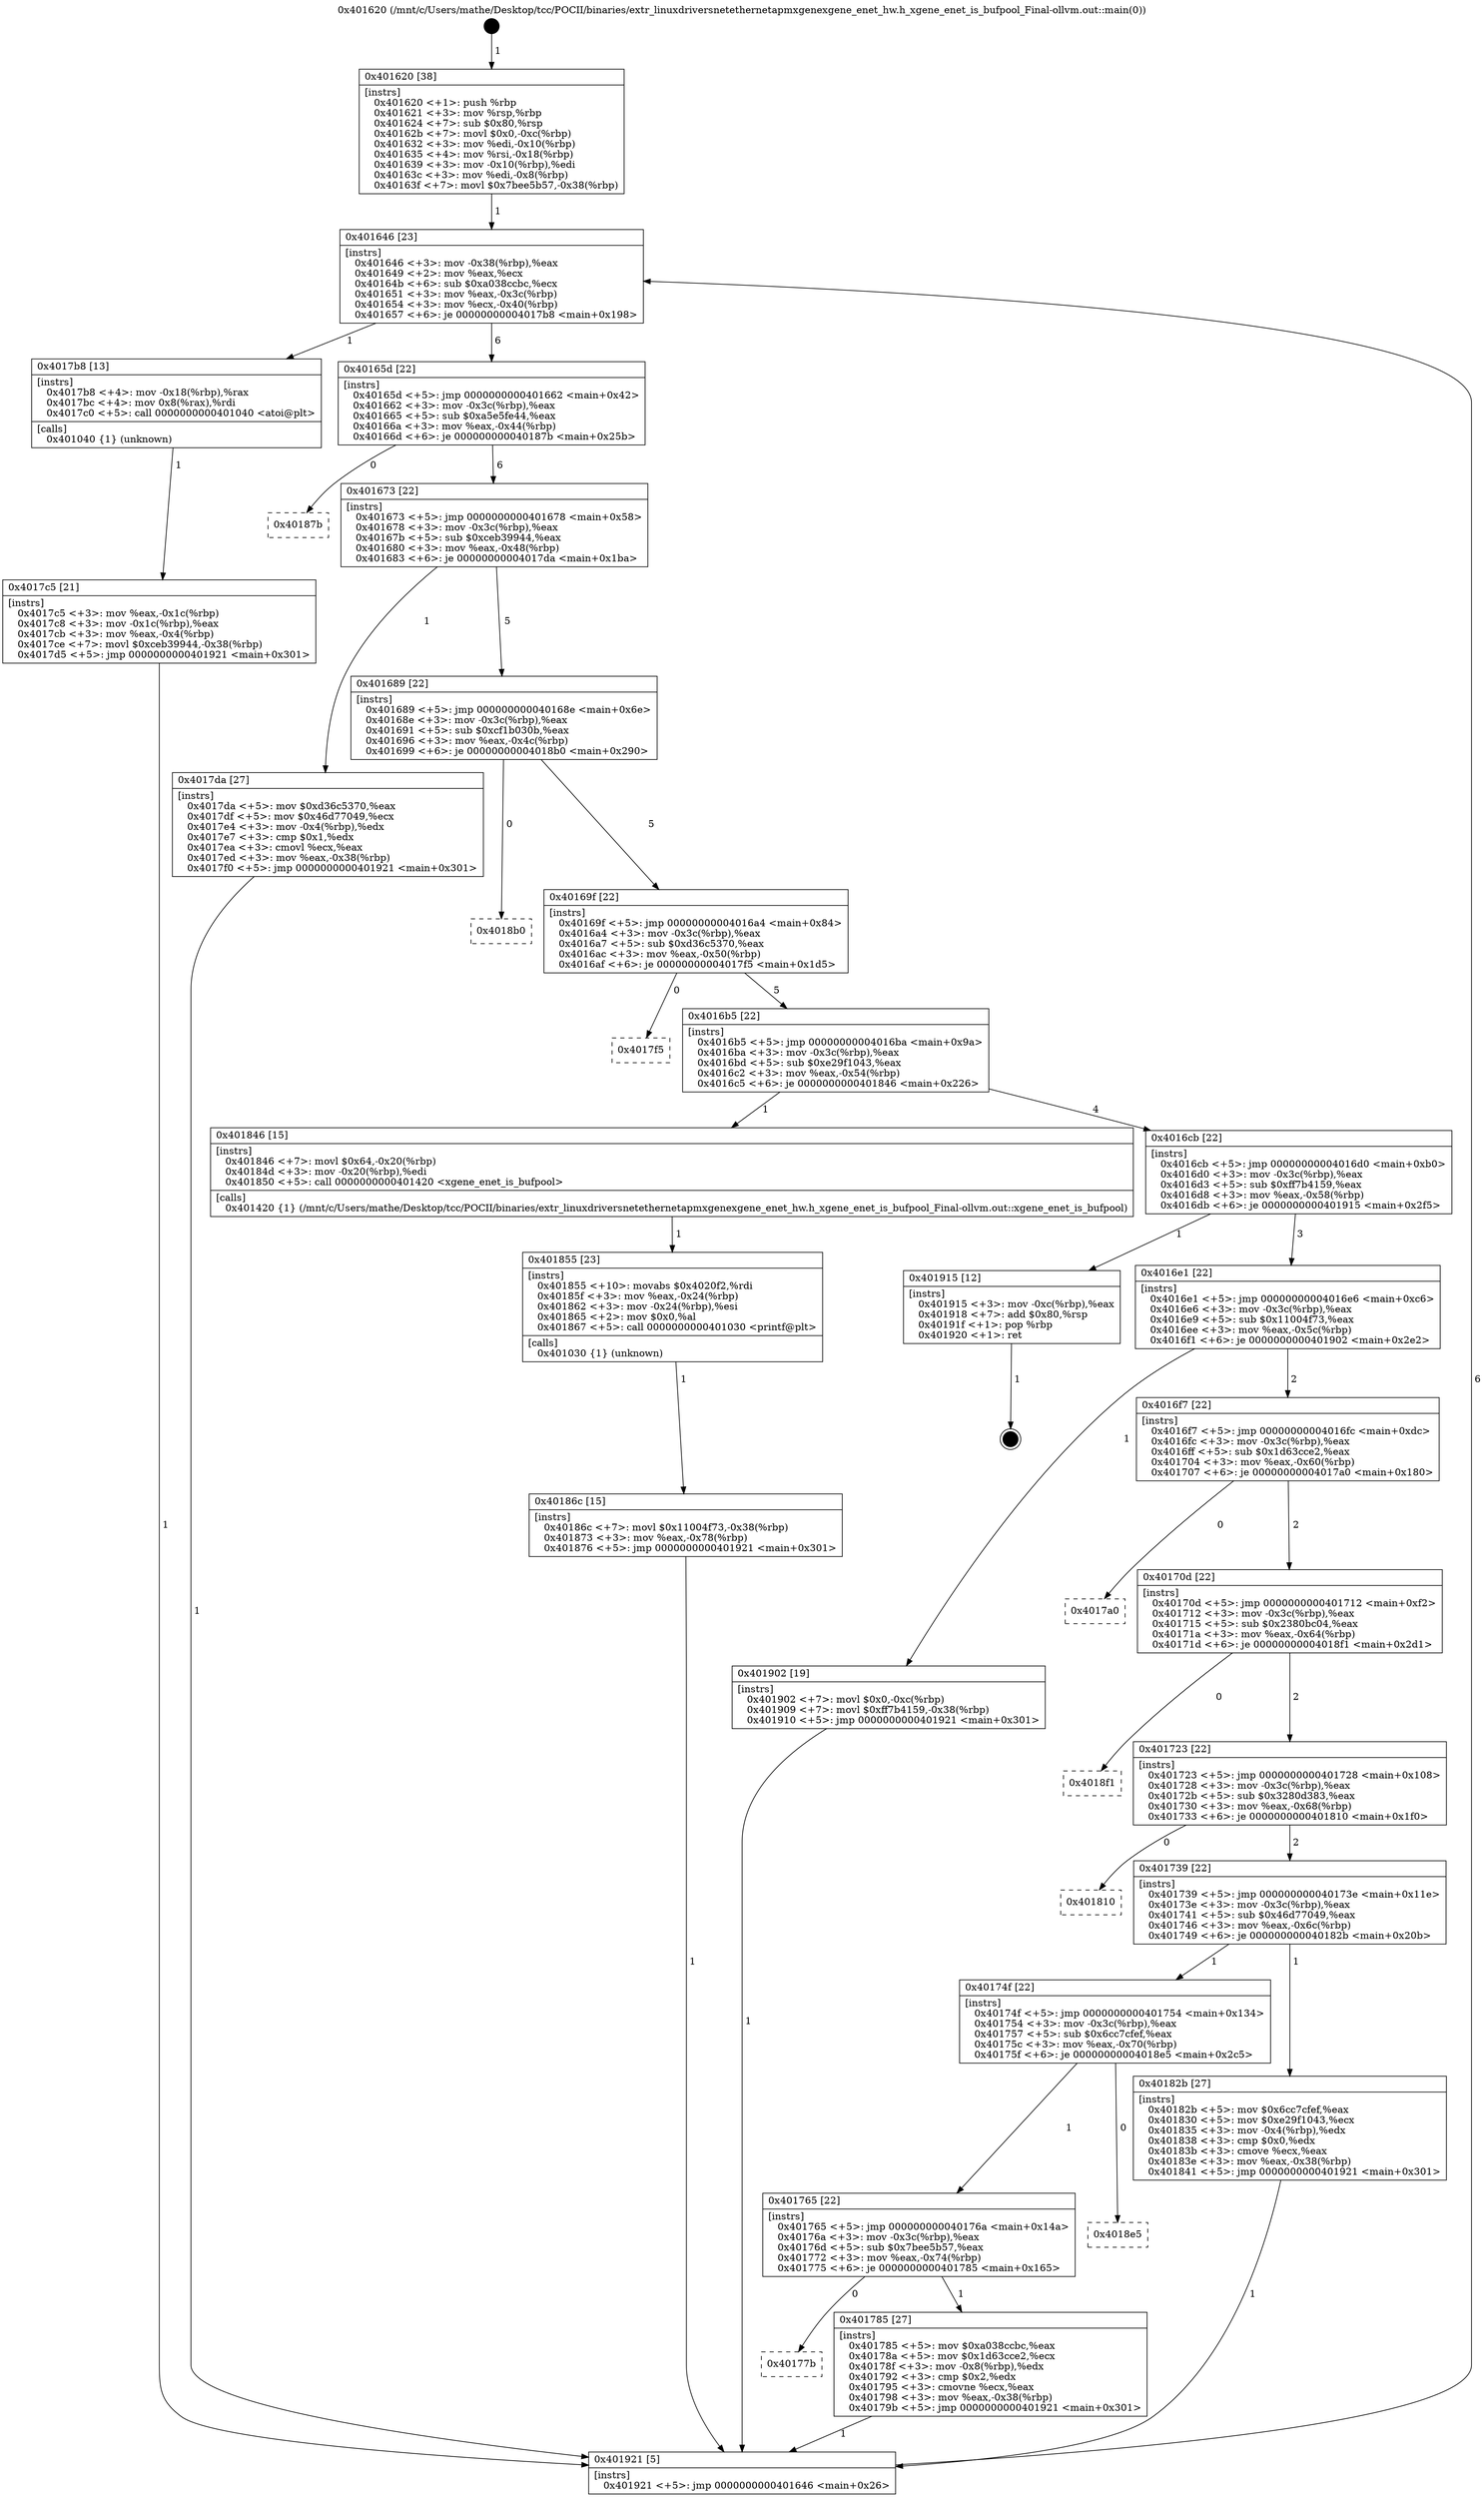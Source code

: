 digraph "0x401620" {
  label = "0x401620 (/mnt/c/Users/mathe/Desktop/tcc/POCII/binaries/extr_linuxdriversnetethernetapmxgenexgene_enet_hw.h_xgene_enet_is_bufpool_Final-ollvm.out::main(0))"
  labelloc = "t"
  node[shape=record]

  Entry [label="",width=0.3,height=0.3,shape=circle,fillcolor=black,style=filled]
  "0x401646" [label="{
     0x401646 [23]\l
     | [instrs]\l
     &nbsp;&nbsp;0x401646 \<+3\>: mov -0x38(%rbp),%eax\l
     &nbsp;&nbsp;0x401649 \<+2\>: mov %eax,%ecx\l
     &nbsp;&nbsp;0x40164b \<+6\>: sub $0xa038ccbc,%ecx\l
     &nbsp;&nbsp;0x401651 \<+3\>: mov %eax,-0x3c(%rbp)\l
     &nbsp;&nbsp;0x401654 \<+3\>: mov %ecx,-0x40(%rbp)\l
     &nbsp;&nbsp;0x401657 \<+6\>: je 00000000004017b8 \<main+0x198\>\l
  }"]
  "0x4017b8" [label="{
     0x4017b8 [13]\l
     | [instrs]\l
     &nbsp;&nbsp;0x4017b8 \<+4\>: mov -0x18(%rbp),%rax\l
     &nbsp;&nbsp;0x4017bc \<+4\>: mov 0x8(%rax),%rdi\l
     &nbsp;&nbsp;0x4017c0 \<+5\>: call 0000000000401040 \<atoi@plt\>\l
     | [calls]\l
     &nbsp;&nbsp;0x401040 \{1\} (unknown)\l
  }"]
  "0x40165d" [label="{
     0x40165d [22]\l
     | [instrs]\l
     &nbsp;&nbsp;0x40165d \<+5\>: jmp 0000000000401662 \<main+0x42\>\l
     &nbsp;&nbsp;0x401662 \<+3\>: mov -0x3c(%rbp),%eax\l
     &nbsp;&nbsp;0x401665 \<+5\>: sub $0xa5e5fe44,%eax\l
     &nbsp;&nbsp;0x40166a \<+3\>: mov %eax,-0x44(%rbp)\l
     &nbsp;&nbsp;0x40166d \<+6\>: je 000000000040187b \<main+0x25b\>\l
  }"]
  Exit [label="",width=0.3,height=0.3,shape=circle,fillcolor=black,style=filled,peripheries=2]
  "0x40187b" [label="{
     0x40187b\l
  }", style=dashed]
  "0x401673" [label="{
     0x401673 [22]\l
     | [instrs]\l
     &nbsp;&nbsp;0x401673 \<+5\>: jmp 0000000000401678 \<main+0x58\>\l
     &nbsp;&nbsp;0x401678 \<+3\>: mov -0x3c(%rbp),%eax\l
     &nbsp;&nbsp;0x40167b \<+5\>: sub $0xceb39944,%eax\l
     &nbsp;&nbsp;0x401680 \<+3\>: mov %eax,-0x48(%rbp)\l
     &nbsp;&nbsp;0x401683 \<+6\>: je 00000000004017da \<main+0x1ba\>\l
  }"]
  "0x40186c" [label="{
     0x40186c [15]\l
     | [instrs]\l
     &nbsp;&nbsp;0x40186c \<+7\>: movl $0x11004f73,-0x38(%rbp)\l
     &nbsp;&nbsp;0x401873 \<+3\>: mov %eax,-0x78(%rbp)\l
     &nbsp;&nbsp;0x401876 \<+5\>: jmp 0000000000401921 \<main+0x301\>\l
  }"]
  "0x4017da" [label="{
     0x4017da [27]\l
     | [instrs]\l
     &nbsp;&nbsp;0x4017da \<+5\>: mov $0xd36c5370,%eax\l
     &nbsp;&nbsp;0x4017df \<+5\>: mov $0x46d77049,%ecx\l
     &nbsp;&nbsp;0x4017e4 \<+3\>: mov -0x4(%rbp),%edx\l
     &nbsp;&nbsp;0x4017e7 \<+3\>: cmp $0x1,%edx\l
     &nbsp;&nbsp;0x4017ea \<+3\>: cmovl %ecx,%eax\l
     &nbsp;&nbsp;0x4017ed \<+3\>: mov %eax,-0x38(%rbp)\l
     &nbsp;&nbsp;0x4017f0 \<+5\>: jmp 0000000000401921 \<main+0x301\>\l
  }"]
  "0x401689" [label="{
     0x401689 [22]\l
     | [instrs]\l
     &nbsp;&nbsp;0x401689 \<+5\>: jmp 000000000040168e \<main+0x6e\>\l
     &nbsp;&nbsp;0x40168e \<+3\>: mov -0x3c(%rbp),%eax\l
     &nbsp;&nbsp;0x401691 \<+5\>: sub $0xcf1b030b,%eax\l
     &nbsp;&nbsp;0x401696 \<+3\>: mov %eax,-0x4c(%rbp)\l
     &nbsp;&nbsp;0x401699 \<+6\>: je 00000000004018b0 \<main+0x290\>\l
  }"]
  "0x401855" [label="{
     0x401855 [23]\l
     | [instrs]\l
     &nbsp;&nbsp;0x401855 \<+10\>: movabs $0x4020f2,%rdi\l
     &nbsp;&nbsp;0x40185f \<+3\>: mov %eax,-0x24(%rbp)\l
     &nbsp;&nbsp;0x401862 \<+3\>: mov -0x24(%rbp),%esi\l
     &nbsp;&nbsp;0x401865 \<+2\>: mov $0x0,%al\l
     &nbsp;&nbsp;0x401867 \<+5\>: call 0000000000401030 \<printf@plt\>\l
     | [calls]\l
     &nbsp;&nbsp;0x401030 \{1\} (unknown)\l
  }"]
  "0x4018b0" [label="{
     0x4018b0\l
  }", style=dashed]
  "0x40169f" [label="{
     0x40169f [22]\l
     | [instrs]\l
     &nbsp;&nbsp;0x40169f \<+5\>: jmp 00000000004016a4 \<main+0x84\>\l
     &nbsp;&nbsp;0x4016a4 \<+3\>: mov -0x3c(%rbp),%eax\l
     &nbsp;&nbsp;0x4016a7 \<+5\>: sub $0xd36c5370,%eax\l
     &nbsp;&nbsp;0x4016ac \<+3\>: mov %eax,-0x50(%rbp)\l
     &nbsp;&nbsp;0x4016af \<+6\>: je 00000000004017f5 \<main+0x1d5\>\l
  }"]
  "0x4017c5" [label="{
     0x4017c5 [21]\l
     | [instrs]\l
     &nbsp;&nbsp;0x4017c5 \<+3\>: mov %eax,-0x1c(%rbp)\l
     &nbsp;&nbsp;0x4017c8 \<+3\>: mov -0x1c(%rbp),%eax\l
     &nbsp;&nbsp;0x4017cb \<+3\>: mov %eax,-0x4(%rbp)\l
     &nbsp;&nbsp;0x4017ce \<+7\>: movl $0xceb39944,-0x38(%rbp)\l
     &nbsp;&nbsp;0x4017d5 \<+5\>: jmp 0000000000401921 \<main+0x301\>\l
  }"]
  "0x4017f5" [label="{
     0x4017f5\l
  }", style=dashed]
  "0x4016b5" [label="{
     0x4016b5 [22]\l
     | [instrs]\l
     &nbsp;&nbsp;0x4016b5 \<+5\>: jmp 00000000004016ba \<main+0x9a\>\l
     &nbsp;&nbsp;0x4016ba \<+3\>: mov -0x3c(%rbp),%eax\l
     &nbsp;&nbsp;0x4016bd \<+5\>: sub $0xe29f1043,%eax\l
     &nbsp;&nbsp;0x4016c2 \<+3\>: mov %eax,-0x54(%rbp)\l
     &nbsp;&nbsp;0x4016c5 \<+6\>: je 0000000000401846 \<main+0x226\>\l
  }"]
  "0x401620" [label="{
     0x401620 [38]\l
     | [instrs]\l
     &nbsp;&nbsp;0x401620 \<+1\>: push %rbp\l
     &nbsp;&nbsp;0x401621 \<+3\>: mov %rsp,%rbp\l
     &nbsp;&nbsp;0x401624 \<+7\>: sub $0x80,%rsp\l
     &nbsp;&nbsp;0x40162b \<+7\>: movl $0x0,-0xc(%rbp)\l
     &nbsp;&nbsp;0x401632 \<+3\>: mov %edi,-0x10(%rbp)\l
     &nbsp;&nbsp;0x401635 \<+4\>: mov %rsi,-0x18(%rbp)\l
     &nbsp;&nbsp;0x401639 \<+3\>: mov -0x10(%rbp),%edi\l
     &nbsp;&nbsp;0x40163c \<+3\>: mov %edi,-0x8(%rbp)\l
     &nbsp;&nbsp;0x40163f \<+7\>: movl $0x7bee5b57,-0x38(%rbp)\l
  }"]
  "0x401846" [label="{
     0x401846 [15]\l
     | [instrs]\l
     &nbsp;&nbsp;0x401846 \<+7\>: movl $0x64,-0x20(%rbp)\l
     &nbsp;&nbsp;0x40184d \<+3\>: mov -0x20(%rbp),%edi\l
     &nbsp;&nbsp;0x401850 \<+5\>: call 0000000000401420 \<xgene_enet_is_bufpool\>\l
     | [calls]\l
     &nbsp;&nbsp;0x401420 \{1\} (/mnt/c/Users/mathe/Desktop/tcc/POCII/binaries/extr_linuxdriversnetethernetapmxgenexgene_enet_hw.h_xgene_enet_is_bufpool_Final-ollvm.out::xgene_enet_is_bufpool)\l
  }"]
  "0x4016cb" [label="{
     0x4016cb [22]\l
     | [instrs]\l
     &nbsp;&nbsp;0x4016cb \<+5\>: jmp 00000000004016d0 \<main+0xb0\>\l
     &nbsp;&nbsp;0x4016d0 \<+3\>: mov -0x3c(%rbp),%eax\l
     &nbsp;&nbsp;0x4016d3 \<+5\>: sub $0xff7b4159,%eax\l
     &nbsp;&nbsp;0x4016d8 \<+3\>: mov %eax,-0x58(%rbp)\l
     &nbsp;&nbsp;0x4016db \<+6\>: je 0000000000401915 \<main+0x2f5\>\l
  }"]
  "0x401921" [label="{
     0x401921 [5]\l
     | [instrs]\l
     &nbsp;&nbsp;0x401921 \<+5\>: jmp 0000000000401646 \<main+0x26\>\l
  }"]
  "0x401915" [label="{
     0x401915 [12]\l
     | [instrs]\l
     &nbsp;&nbsp;0x401915 \<+3\>: mov -0xc(%rbp),%eax\l
     &nbsp;&nbsp;0x401918 \<+7\>: add $0x80,%rsp\l
     &nbsp;&nbsp;0x40191f \<+1\>: pop %rbp\l
     &nbsp;&nbsp;0x401920 \<+1\>: ret\l
  }"]
  "0x4016e1" [label="{
     0x4016e1 [22]\l
     | [instrs]\l
     &nbsp;&nbsp;0x4016e1 \<+5\>: jmp 00000000004016e6 \<main+0xc6\>\l
     &nbsp;&nbsp;0x4016e6 \<+3\>: mov -0x3c(%rbp),%eax\l
     &nbsp;&nbsp;0x4016e9 \<+5\>: sub $0x11004f73,%eax\l
     &nbsp;&nbsp;0x4016ee \<+3\>: mov %eax,-0x5c(%rbp)\l
     &nbsp;&nbsp;0x4016f1 \<+6\>: je 0000000000401902 \<main+0x2e2\>\l
  }"]
  "0x40177b" [label="{
     0x40177b\l
  }", style=dashed]
  "0x401902" [label="{
     0x401902 [19]\l
     | [instrs]\l
     &nbsp;&nbsp;0x401902 \<+7\>: movl $0x0,-0xc(%rbp)\l
     &nbsp;&nbsp;0x401909 \<+7\>: movl $0xff7b4159,-0x38(%rbp)\l
     &nbsp;&nbsp;0x401910 \<+5\>: jmp 0000000000401921 \<main+0x301\>\l
  }"]
  "0x4016f7" [label="{
     0x4016f7 [22]\l
     | [instrs]\l
     &nbsp;&nbsp;0x4016f7 \<+5\>: jmp 00000000004016fc \<main+0xdc\>\l
     &nbsp;&nbsp;0x4016fc \<+3\>: mov -0x3c(%rbp),%eax\l
     &nbsp;&nbsp;0x4016ff \<+5\>: sub $0x1d63cce2,%eax\l
     &nbsp;&nbsp;0x401704 \<+3\>: mov %eax,-0x60(%rbp)\l
     &nbsp;&nbsp;0x401707 \<+6\>: je 00000000004017a0 \<main+0x180\>\l
  }"]
  "0x401785" [label="{
     0x401785 [27]\l
     | [instrs]\l
     &nbsp;&nbsp;0x401785 \<+5\>: mov $0xa038ccbc,%eax\l
     &nbsp;&nbsp;0x40178a \<+5\>: mov $0x1d63cce2,%ecx\l
     &nbsp;&nbsp;0x40178f \<+3\>: mov -0x8(%rbp),%edx\l
     &nbsp;&nbsp;0x401792 \<+3\>: cmp $0x2,%edx\l
     &nbsp;&nbsp;0x401795 \<+3\>: cmovne %ecx,%eax\l
     &nbsp;&nbsp;0x401798 \<+3\>: mov %eax,-0x38(%rbp)\l
     &nbsp;&nbsp;0x40179b \<+5\>: jmp 0000000000401921 \<main+0x301\>\l
  }"]
  "0x4017a0" [label="{
     0x4017a0\l
  }", style=dashed]
  "0x40170d" [label="{
     0x40170d [22]\l
     | [instrs]\l
     &nbsp;&nbsp;0x40170d \<+5\>: jmp 0000000000401712 \<main+0xf2\>\l
     &nbsp;&nbsp;0x401712 \<+3\>: mov -0x3c(%rbp),%eax\l
     &nbsp;&nbsp;0x401715 \<+5\>: sub $0x2380bc04,%eax\l
     &nbsp;&nbsp;0x40171a \<+3\>: mov %eax,-0x64(%rbp)\l
     &nbsp;&nbsp;0x40171d \<+6\>: je 00000000004018f1 \<main+0x2d1\>\l
  }"]
  "0x401765" [label="{
     0x401765 [22]\l
     | [instrs]\l
     &nbsp;&nbsp;0x401765 \<+5\>: jmp 000000000040176a \<main+0x14a\>\l
     &nbsp;&nbsp;0x40176a \<+3\>: mov -0x3c(%rbp),%eax\l
     &nbsp;&nbsp;0x40176d \<+5\>: sub $0x7bee5b57,%eax\l
     &nbsp;&nbsp;0x401772 \<+3\>: mov %eax,-0x74(%rbp)\l
     &nbsp;&nbsp;0x401775 \<+6\>: je 0000000000401785 \<main+0x165\>\l
  }"]
  "0x4018f1" [label="{
     0x4018f1\l
  }", style=dashed]
  "0x401723" [label="{
     0x401723 [22]\l
     | [instrs]\l
     &nbsp;&nbsp;0x401723 \<+5\>: jmp 0000000000401728 \<main+0x108\>\l
     &nbsp;&nbsp;0x401728 \<+3\>: mov -0x3c(%rbp),%eax\l
     &nbsp;&nbsp;0x40172b \<+5\>: sub $0x3280d383,%eax\l
     &nbsp;&nbsp;0x401730 \<+3\>: mov %eax,-0x68(%rbp)\l
     &nbsp;&nbsp;0x401733 \<+6\>: je 0000000000401810 \<main+0x1f0\>\l
  }"]
  "0x4018e5" [label="{
     0x4018e5\l
  }", style=dashed]
  "0x401810" [label="{
     0x401810\l
  }", style=dashed]
  "0x401739" [label="{
     0x401739 [22]\l
     | [instrs]\l
     &nbsp;&nbsp;0x401739 \<+5\>: jmp 000000000040173e \<main+0x11e\>\l
     &nbsp;&nbsp;0x40173e \<+3\>: mov -0x3c(%rbp),%eax\l
     &nbsp;&nbsp;0x401741 \<+5\>: sub $0x46d77049,%eax\l
     &nbsp;&nbsp;0x401746 \<+3\>: mov %eax,-0x6c(%rbp)\l
     &nbsp;&nbsp;0x401749 \<+6\>: je 000000000040182b \<main+0x20b\>\l
  }"]
  "0x40174f" [label="{
     0x40174f [22]\l
     | [instrs]\l
     &nbsp;&nbsp;0x40174f \<+5\>: jmp 0000000000401754 \<main+0x134\>\l
     &nbsp;&nbsp;0x401754 \<+3\>: mov -0x3c(%rbp),%eax\l
     &nbsp;&nbsp;0x401757 \<+5\>: sub $0x6cc7cfef,%eax\l
     &nbsp;&nbsp;0x40175c \<+3\>: mov %eax,-0x70(%rbp)\l
     &nbsp;&nbsp;0x40175f \<+6\>: je 00000000004018e5 \<main+0x2c5\>\l
  }"]
  "0x40182b" [label="{
     0x40182b [27]\l
     | [instrs]\l
     &nbsp;&nbsp;0x40182b \<+5\>: mov $0x6cc7cfef,%eax\l
     &nbsp;&nbsp;0x401830 \<+5\>: mov $0xe29f1043,%ecx\l
     &nbsp;&nbsp;0x401835 \<+3\>: mov -0x4(%rbp),%edx\l
     &nbsp;&nbsp;0x401838 \<+3\>: cmp $0x0,%edx\l
     &nbsp;&nbsp;0x40183b \<+3\>: cmove %ecx,%eax\l
     &nbsp;&nbsp;0x40183e \<+3\>: mov %eax,-0x38(%rbp)\l
     &nbsp;&nbsp;0x401841 \<+5\>: jmp 0000000000401921 \<main+0x301\>\l
  }"]
  Entry -> "0x401620" [label=" 1"]
  "0x401646" -> "0x4017b8" [label=" 1"]
  "0x401646" -> "0x40165d" [label=" 6"]
  "0x401915" -> Exit [label=" 1"]
  "0x40165d" -> "0x40187b" [label=" 0"]
  "0x40165d" -> "0x401673" [label=" 6"]
  "0x401902" -> "0x401921" [label=" 1"]
  "0x401673" -> "0x4017da" [label=" 1"]
  "0x401673" -> "0x401689" [label=" 5"]
  "0x40186c" -> "0x401921" [label=" 1"]
  "0x401689" -> "0x4018b0" [label=" 0"]
  "0x401689" -> "0x40169f" [label=" 5"]
  "0x401855" -> "0x40186c" [label=" 1"]
  "0x40169f" -> "0x4017f5" [label=" 0"]
  "0x40169f" -> "0x4016b5" [label=" 5"]
  "0x401846" -> "0x401855" [label=" 1"]
  "0x4016b5" -> "0x401846" [label=" 1"]
  "0x4016b5" -> "0x4016cb" [label=" 4"]
  "0x40182b" -> "0x401921" [label=" 1"]
  "0x4016cb" -> "0x401915" [label=" 1"]
  "0x4016cb" -> "0x4016e1" [label=" 3"]
  "0x4017da" -> "0x401921" [label=" 1"]
  "0x4016e1" -> "0x401902" [label=" 1"]
  "0x4016e1" -> "0x4016f7" [label=" 2"]
  "0x4017c5" -> "0x401921" [label=" 1"]
  "0x4016f7" -> "0x4017a0" [label=" 0"]
  "0x4016f7" -> "0x40170d" [label=" 2"]
  "0x4017b8" -> "0x4017c5" [label=" 1"]
  "0x40170d" -> "0x4018f1" [label=" 0"]
  "0x40170d" -> "0x401723" [label=" 2"]
  "0x401620" -> "0x401646" [label=" 1"]
  "0x401723" -> "0x401810" [label=" 0"]
  "0x401723" -> "0x401739" [label=" 2"]
  "0x401785" -> "0x401921" [label=" 1"]
  "0x401739" -> "0x40182b" [label=" 1"]
  "0x401739" -> "0x40174f" [label=" 1"]
  "0x401765" -> "0x40177b" [label=" 0"]
  "0x40174f" -> "0x4018e5" [label=" 0"]
  "0x40174f" -> "0x401765" [label=" 1"]
  "0x401921" -> "0x401646" [label=" 6"]
  "0x401765" -> "0x401785" [label=" 1"]
}
